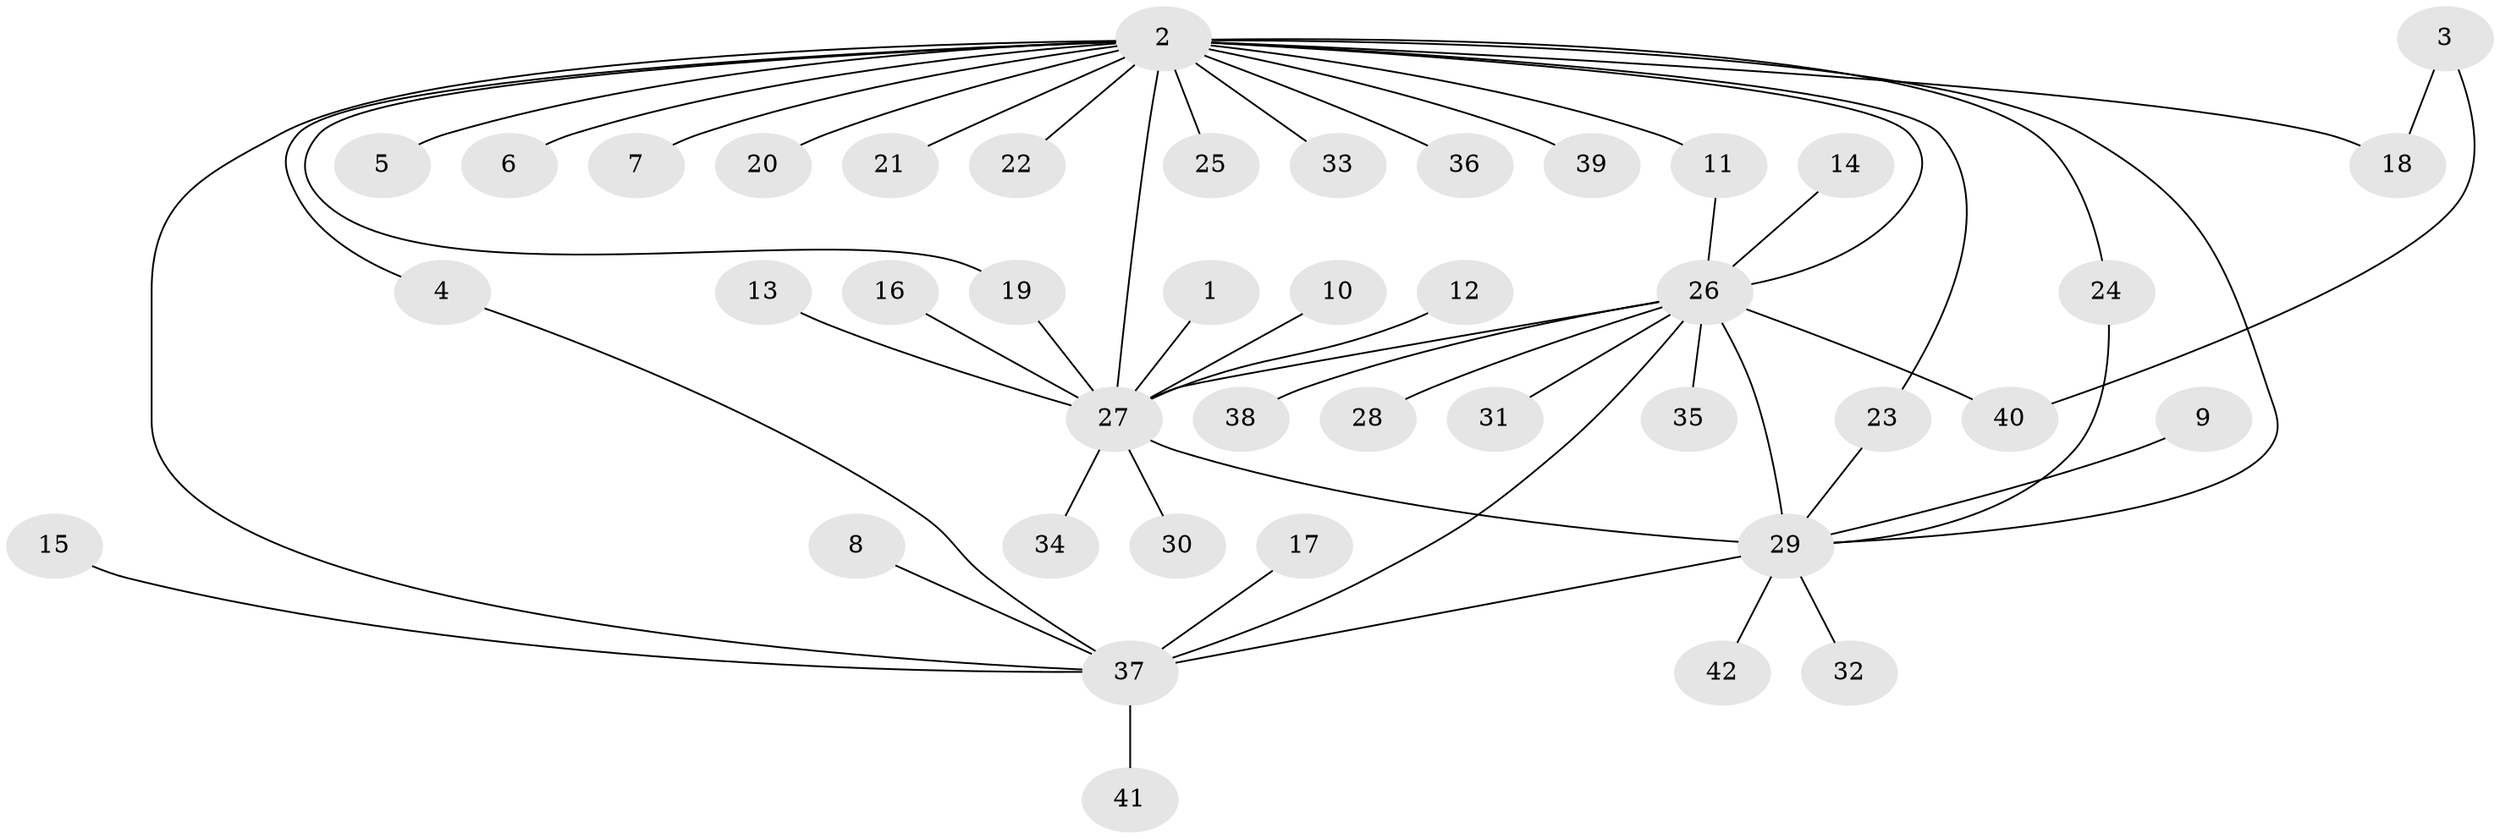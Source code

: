 // original degree distribution, {8: 0.023809523809523808, 16: 0.011904761904761904, 14: 0.011904761904761904, 1: 0.5952380952380952, 3: 0.08333333333333333, 2: 0.17857142857142858, 4: 0.07142857142857142, 12: 0.011904761904761904, 9: 0.011904761904761904}
// Generated by graph-tools (version 1.1) at 2025/26/03/09/25 03:26:08]
// undirected, 42 vertices, 52 edges
graph export_dot {
graph [start="1"]
  node [color=gray90,style=filled];
  1;
  2;
  3;
  4;
  5;
  6;
  7;
  8;
  9;
  10;
  11;
  12;
  13;
  14;
  15;
  16;
  17;
  18;
  19;
  20;
  21;
  22;
  23;
  24;
  25;
  26;
  27;
  28;
  29;
  30;
  31;
  32;
  33;
  34;
  35;
  36;
  37;
  38;
  39;
  40;
  41;
  42;
  1 -- 27 [weight=1.0];
  2 -- 4 [weight=1.0];
  2 -- 5 [weight=1.0];
  2 -- 6 [weight=1.0];
  2 -- 7 [weight=1.0];
  2 -- 11 [weight=1.0];
  2 -- 18 [weight=1.0];
  2 -- 19 [weight=1.0];
  2 -- 20 [weight=1.0];
  2 -- 21 [weight=1.0];
  2 -- 22 [weight=1.0];
  2 -- 23 [weight=1.0];
  2 -- 24 [weight=1.0];
  2 -- 25 [weight=1.0];
  2 -- 26 [weight=1.0];
  2 -- 27 [weight=1.0];
  2 -- 29 [weight=1.0];
  2 -- 33 [weight=1.0];
  2 -- 36 [weight=1.0];
  2 -- 37 [weight=1.0];
  2 -- 39 [weight=1.0];
  3 -- 18 [weight=1.0];
  3 -- 40 [weight=1.0];
  4 -- 37 [weight=1.0];
  8 -- 37 [weight=1.0];
  9 -- 29 [weight=1.0];
  10 -- 27 [weight=1.0];
  11 -- 26 [weight=1.0];
  12 -- 27 [weight=1.0];
  13 -- 27 [weight=1.0];
  14 -- 26 [weight=1.0];
  15 -- 37 [weight=1.0];
  16 -- 27 [weight=1.0];
  17 -- 37 [weight=1.0];
  19 -- 27 [weight=1.0];
  23 -- 29 [weight=1.0];
  24 -- 29 [weight=1.0];
  26 -- 27 [weight=1.0];
  26 -- 28 [weight=1.0];
  26 -- 29 [weight=2.0];
  26 -- 31 [weight=1.0];
  26 -- 35 [weight=1.0];
  26 -- 37 [weight=1.0];
  26 -- 38 [weight=1.0];
  26 -- 40 [weight=1.0];
  27 -- 29 [weight=1.0];
  27 -- 30 [weight=1.0];
  27 -- 34 [weight=1.0];
  29 -- 32 [weight=1.0];
  29 -- 37 [weight=2.0];
  29 -- 42 [weight=1.0];
  37 -- 41 [weight=1.0];
}
